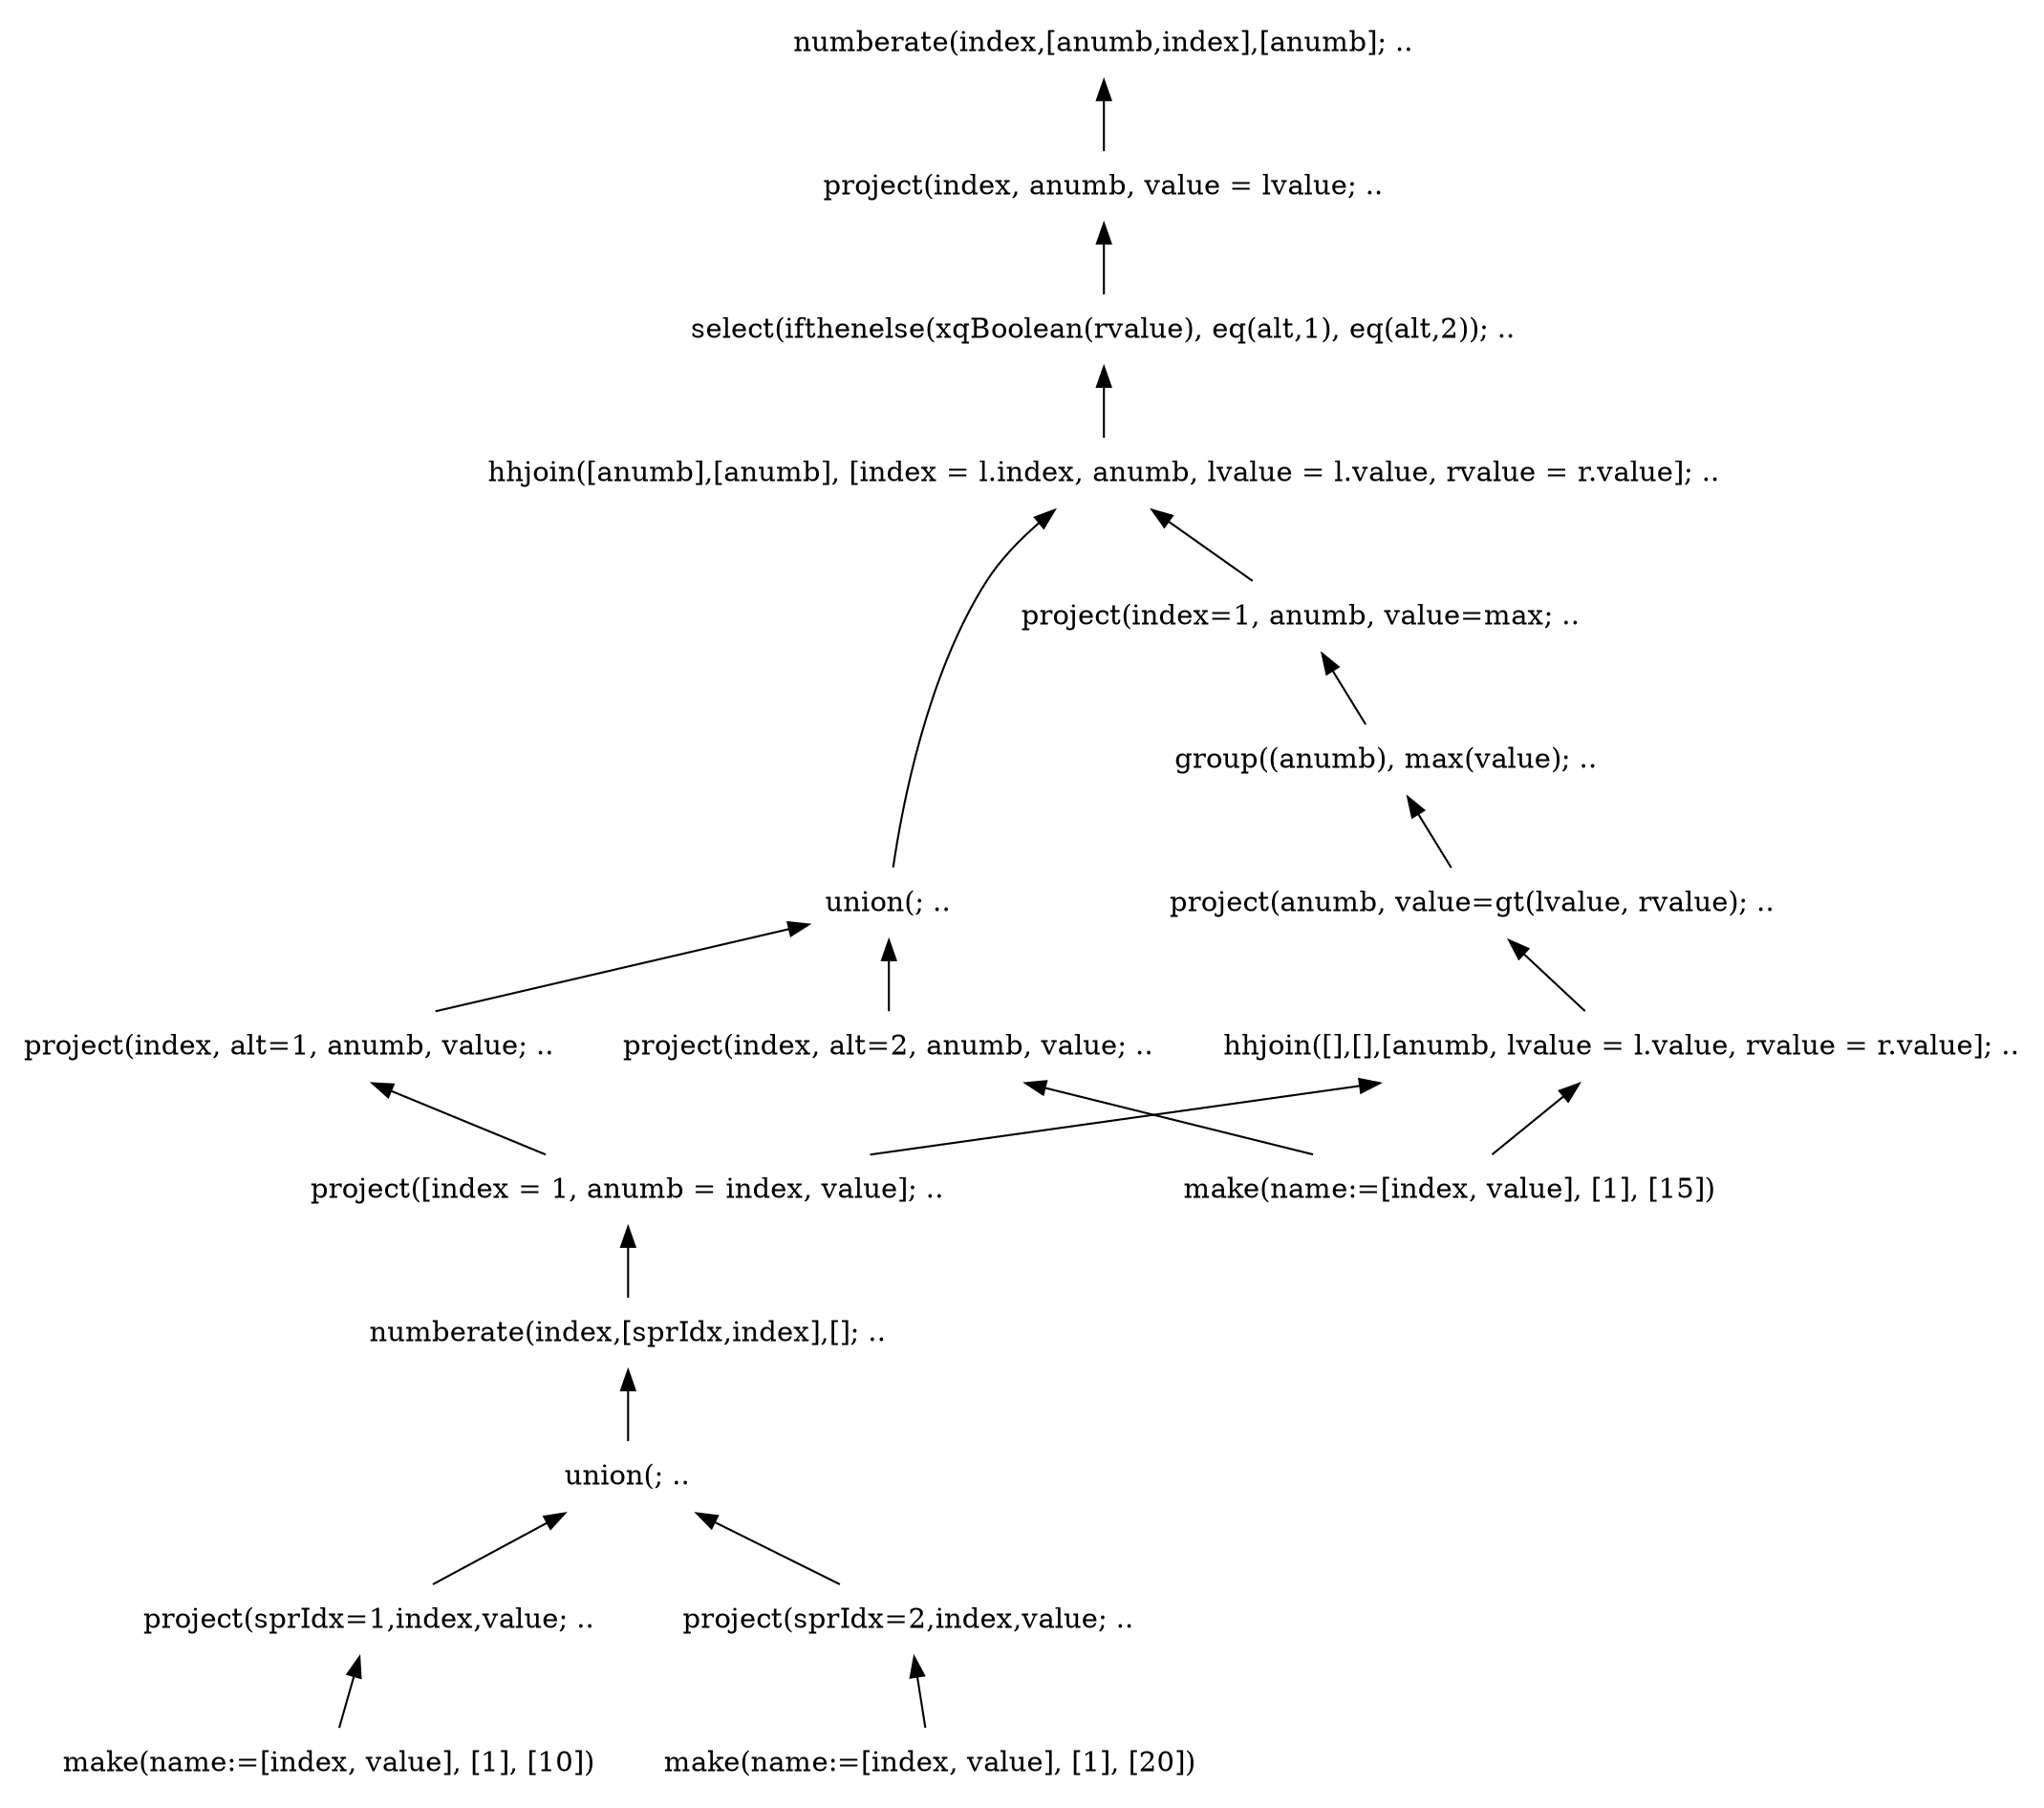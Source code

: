 digraph AST {
edge [color=black, dir=both, weight=1, fontcolor=black, arrowhead=none, arrowtail=normal]
node [shape=plaintext]
numberate1 [label="numberate(index,[anumb,index],[anumb]; .."]
  numberate1 -> project2
project2 [label="project(index, anumb, value = lvalue; .."]
    project2 -> select3
select3 [label="select(ifthenelse(xqBoolean(rvalue), eq(alt,1), eq(alt,2)); .."]
      select3 -> hhjoin4
hhjoin4 [label="hhjoin([anumb],[anumb], [index = l.index, anumb, lvalue = l.value, rvalue = r.value]; .."]
        hhjoin4 -> union5
union5 [label="union(; .."]
          union5 -> project6
project6 [label="project(index, alt=1, anumb, value; .."]
            project6 -> projectx121




projectx121 [label="project([index = 1, anumb = index, value]; .."]
              projectx121 -> numberatex121
numberatex121 [label="numberate(index,[sprIdx,index],[]; .."]
                numberatex121 -> unionx121
unionx121 [label="union(; .."]
                  unionx121 -> projectx122
projectx122 [label="project(sprIdx=1,index,value; .."]
                    projectx122 -> makex121
makex121 [label="make(name:=[index, value], [1], [10])"]
                    unionx121 -> projectx123
projectx123 [label="project(sprIdx=2,index,value; .."]
                      projectx123 -> makex122
makex122 [label="make(name:=[index, value], [1], [20])"]

            union5 -> project14
project14 [label="project(index, alt=2, anumb, value; .."]
              project14 -> make15
make15 [label="make(name:=[index, value], [1], [15])"]
          hhjoin4 -> project16
project16 [label="project(index=1, anumb, value=max; .."]
            project16 -> group17
group17 [label="group((anumb), max(value); .."]
              group17 -> project18
project18 [label="project(anumb, value=gt(lvalue, rvalue); .."]
                project18 -> hhjoin19
hhjoin19 [label="hhjoin([],[],[anumb, lvalue = l.value, rvalue = r.value]; .."]
                  hhjoin19 -> projectx121


                    hhjoin19 -> make15

}